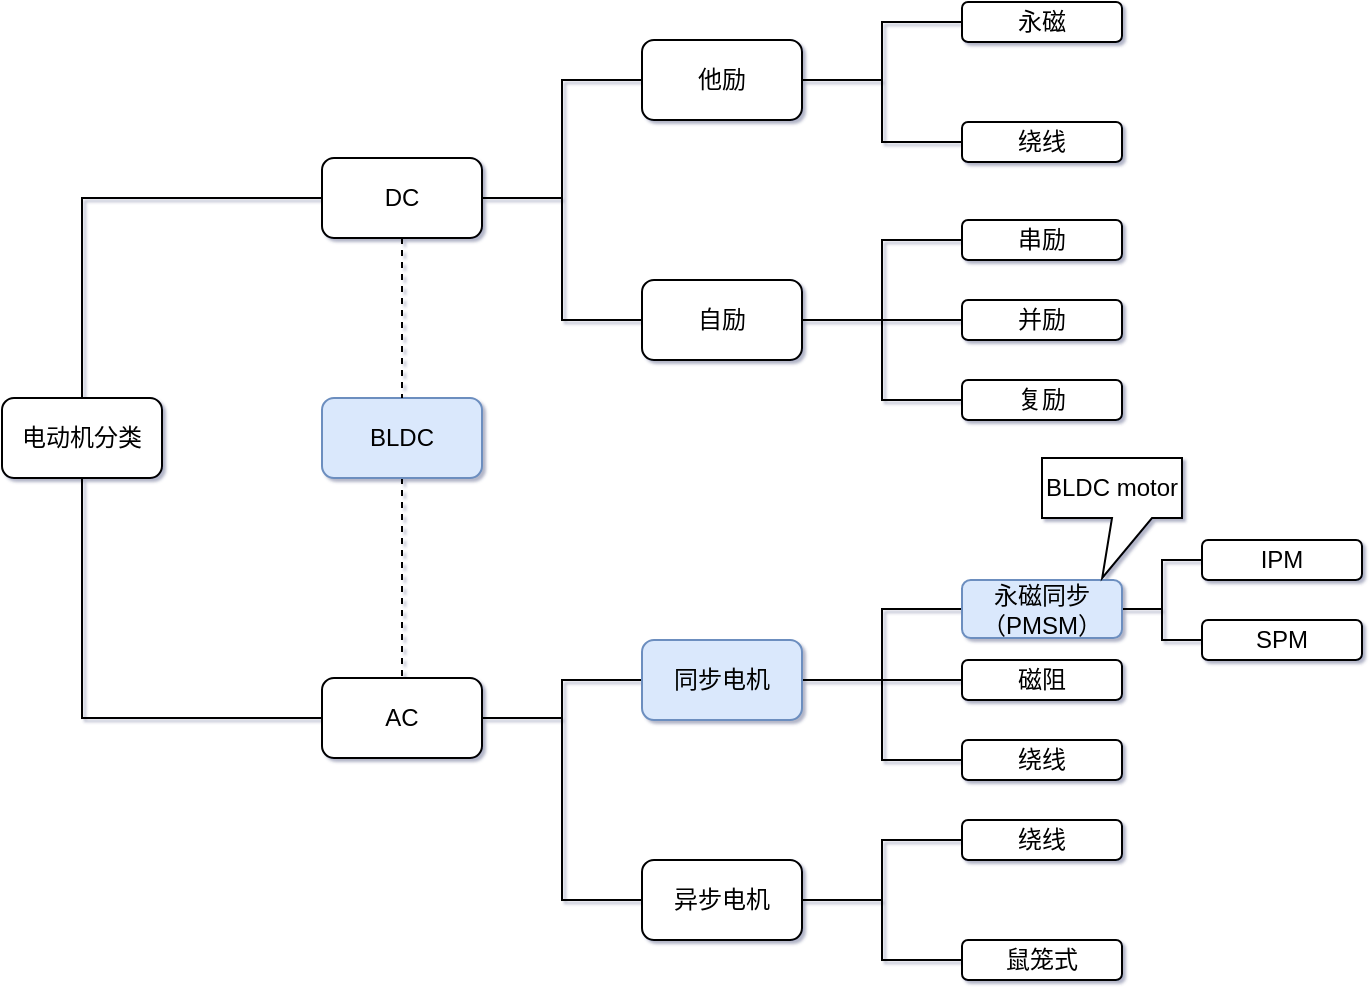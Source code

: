 <mxfile version="24.7.17">
  <diagram name="第 1 页" id="QuG7LC7sdRnxYOh98Q5U">
    <mxGraphModel dx="954" dy="558" grid="0" gridSize="10" guides="1" tooltips="1" connect="1" arrows="1" fold="1" page="1" pageScale="1" pageWidth="1169" pageHeight="827" math="0" shadow="1">
      <root>
        <mxCell id="0" />
        <mxCell id="1" parent="0" />
        <mxCell id="OboERP0wbvoQKZKiwpHj-9" style="edgeStyle=orthogonalEdgeStyle;rounded=0;orthogonalLoop=1;jettySize=auto;html=1;exitX=0.5;exitY=1;exitDx=0;exitDy=0;entryX=0;entryY=0.5;entryDx=0;entryDy=0;endArrow=none;endFill=0;" edge="1" parent="1" source="OboERP0wbvoQKZKiwpHj-1" target="OboERP0wbvoQKZKiwpHj-7">
          <mxGeometry relative="1" as="geometry" />
        </mxCell>
        <mxCell id="OboERP0wbvoQKZKiwpHj-10" style="edgeStyle=orthogonalEdgeStyle;rounded=0;orthogonalLoop=1;jettySize=auto;html=1;exitX=0.5;exitY=0;exitDx=0;exitDy=0;entryX=0;entryY=0.5;entryDx=0;entryDy=0;endArrow=none;endFill=0;" edge="1" parent="1" source="OboERP0wbvoQKZKiwpHj-1" target="OboERP0wbvoQKZKiwpHj-8">
          <mxGeometry relative="1" as="geometry" />
        </mxCell>
        <mxCell id="OboERP0wbvoQKZKiwpHj-1" value="电动机分类" style="rounded=1;whiteSpace=wrap;html=1;" vertex="1" parent="1">
          <mxGeometry x="240" y="280" width="80" height="40" as="geometry" />
        </mxCell>
        <mxCell id="OboERP0wbvoQKZKiwpHj-50" style="edgeStyle=orthogonalEdgeStyle;rounded=0;orthogonalLoop=1;jettySize=auto;html=1;exitX=0.5;exitY=1;exitDx=0;exitDy=0;entryX=0.5;entryY=0;entryDx=0;entryDy=0;endArrow=none;endFill=0;dashed=1;" edge="1" parent="1" source="OboERP0wbvoQKZKiwpHj-4" target="OboERP0wbvoQKZKiwpHj-7">
          <mxGeometry relative="1" as="geometry" />
        </mxCell>
        <mxCell id="OboERP0wbvoQKZKiwpHj-4" value="BLDC" style="rounded=1;whiteSpace=wrap;html=1;fillColor=#dae8fc;strokeColor=#6c8ebf;" vertex="1" parent="1">
          <mxGeometry x="400" y="280" width="80" height="40" as="geometry" />
        </mxCell>
        <mxCell id="OboERP0wbvoQKZKiwpHj-32" style="edgeStyle=orthogonalEdgeStyle;rounded=0;orthogonalLoop=1;jettySize=auto;html=1;exitX=1;exitY=0.5;exitDx=0;exitDy=0;entryX=0;entryY=0.5;entryDx=0;entryDy=0;endArrow=none;endFill=0;" edge="1" parent="1" source="OboERP0wbvoQKZKiwpHj-7" target="OboERP0wbvoQKZKiwpHj-30">
          <mxGeometry relative="1" as="geometry" />
        </mxCell>
        <mxCell id="OboERP0wbvoQKZKiwpHj-33" style="edgeStyle=orthogonalEdgeStyle;rounded=0;orthogonalLoop=1;jettySize=auto;html=1;exitX=1;exitY=0.5;exitDx=0;exitDy=0;entryX=0;entryY=0.5;entryDx=0;entryDy=0;endArrow=none;endFill=0;" edge="1" parent="1" source="OboERP0wbvoQKZKiwpHj-7" target="OboERP0wbvoQKZKiwpHj-31">
          <mxGeometry relative="1" as="geometry" />
        </mxCell>
        <mxCell id="OboERP0wbvoQKZKiwpHj-7" value="AC" style="rounded=1;whiteSpace=wrap;html=1;" vertex="1" parent="1">
          <mxGeometry x="400" y="420" width="80" height="40" as="geometry" />
        </mxCell>
        <mxCell id="OboERP0wbvoQKZKiwpHj-12" style="edgeStyle=orthogonalEdgeStyle;rounded=0;orthogonalLoop=1;jettySize=auto;html=1;exitX=1;exitY=0.5;exitDx=0;exitDy=0;entryX=0;entryY=0.5;entryDx=0;entryDy=0;endArrow=none;endFill=0;" edge="1" parent="1" source="OboERP0wbvoQKZKiwpHj-8" target="OboERP0wbvoQKZKiwpHj-11">
          <mxGeometry relative="1" as="geometry" />
        </mxCell>
        <mxCell id="OboERP0wbvoQKZKiwpHj-15" style="edgeStyle=orthogonalEdgeStyle;rounded=0;orthogonalLoop=1;jettySize=auto;html=1;exitX=1;exitY=0.5;exitDx=0;exitDy=0;entryX=0;entryY=0.5;entryDx=0;entryDy=0;endArrow=none;endFill=0;" edge="1" parent="1" source="OboERP0wbvoQKZKiwpHj-8" target="OboERP0wbvoQKZKiwpHj-13">
          <mxGeometry relative="1" as="geometry" />
        </mxCell>
        <mxCell id="OboERP0wbvoQKZKiwpHj-49" style="edgeStyle=orthogonalEdgeStyle;rounded=0;orthogonalLoop=1;jettySize=auto;html=1;exitX=0.5;exitY=1;exitDx=0;exitDy=0;entryX=0.5;entryY=0;entryDx=0;entryDy=0;endArrow=none;endFill=0;dashed=1;" edge="1" parent="1" source="OboERP0wbvoQKZKiwpHj-8" target="OboERP0wbvoQKZKiwpHj-4">
          <mxGeometry relative="1" as="geometry" />
        </mxCell>
        <mxCell id="OboERP0wbvoQKZKiwpHj-8" value="DC" style="rounded=1;whiteSpace=wrap;html=1;" vertex="1" parent="1">
          <mxGeometry x="400" y="160" width="80" height="40" as="geometry" />
        </mxCell>
        <mxCell id="OboERP0wbvoQKZKiwpHj-21" style="edgeStyle=orthogonalEdgeStyle;rounded=0;orthogonalLoop=1;jettySize=auto;html=1;exitX=1;exitY=0.5;exitDx=0;exitDy=0;entryX=0;entryY=0.5;entryDx=0;entryDy=0;endArrow=none;endFill=0;" edge="1" parent="1" source="OboERP0wbvoQKZKiwpHj-11" target="OboERP0wbvoQKZKiwpHj-16">
          <mxGeometry relative="1" as="geometry" />
        </mxCell>
        <mxCell id="OboERP0wbvoQKZKiwpHj-22" style="edgeStyle=orthogonalEdgeStyle;rounded=0;orthogonalLoop=1;jettySize=auto;html=1;exitX=1;exitY=0.5;exitDx=0;exitDy=0;entryX=0;entryY=0.5;entryDx=0;entryDy=0;endArrow=none;endFill=0;" edge="1" parent="1" source="OboERP0wbvoQKZKiwpHj-11" target="OboERP0wbvoQKZKiwpHj-17">
          <mxGeometry relative="1" as="geometry" />
        </mxCell>
        <mxCell id="OboERP0wbvoQKZKiwpHj-11" value="他励" style="rounded=1;whiteSpace=wrap;html=1;" vertex="1" parent="1">
          <mxGeometry x="560" y="101" width="80" height="40" as="geometry" />
        </mxCell>
        <mxCell id="OboERP0wbvoQKZKiwpHj-27" style="edgeStyle=orthogonalEdgeStyle;rounded=0;orthogonalLoop=1;jettySize=auto;html=1;exitX=1;exitY=0.5;exitDx=0;exitDy=0;entryX=0;entryY=0.5;entryDx=0;entryDy=0;endArrow=none;endFill=0;" edge="1" parent="1" source="OboERP0wbvoQKZKiwpHj-13" target="OboERP0wbvoQKZKiwpHj-23">
          <mxGeometry relative="1" as="geometry" />
        </mxCell>
        <mxCell id="OboERP0wbvoQKZKiwpHj-28" style="edgeStyle=orthogonalEdgeStyle;rounded=0;orthogonalLoop=1;jettySize=auto;html=1;exitX=1;exitY=0.5;exitDx=0;exitDy=0;entryX=0;entryY=0.5;entryDx=0;entryDy=0;endArrow=none;endFill=0;" edge="1" parent="1" source="OboERP0wbvoQKZKiwpHj-13" target="OboERP0wbvoQKZKiwpHj-24">
          <mxGeometry relative="1" as="geometry" />
        </mxCell>
        <mxCell id="OboERP0wbvoQKZKiwpHj-29" style="edgeStyle=orthogonalEdgeStyle;rounded=0;orthogonalLoop=1;jettySize=auto;html=1;exitX=1;exitY=0.5;exitDx=0;exitDy=0;entryX=0;entryY=0.5;entryDx=0;entryDy=0;endArrow=none;endFill=0;" edge="1" parent="1" source="OboERP0wbvoQKZKiwpHj-13" target="OboERP0wbvoQKZKiwpHj-25">
          <mxGeometry relative="1" as="geometry" />
        </mxCell>
        <mxCell id="OboERP0wbvoQKZKiwpHj-13" value="自励" style="rounded=1;whiteSpace=wrap;html=1;" vertex="1" parent="1">
          <mxGeometry x="560" y="221" width="80" height="40" as="geometry" />
        </mxCell>
        <mxCell id="OboERP0wbvoQKZKiwpHj-16" value="永磁" style="rounded=1;whiteSpace=wrap;html=1;" vertex="1" parent="1">
          <mxGeometry x="720" y="82" width="80" height="20" as="geometry" />
        </mxCell>
        <mxCell id="OboERP0wbvoQKZKiwpHj-17" value="绕线" style="rounded=1;whiteSpace=wrap;html=1;" vertex="1" parent="1">
          <mxGeometry x="720" y="142" width="80" height="20" as="geometry" />
        </mxCell>
        <mxCell id="OboERP0wbvoQKZKiwpHj-23" value="串励" style="rounded=1;whiteSpace=wrap;html=1;" vertex="1" parent="1">
          <mxGeometry x="720" y="191" width="80" height="20" as="geometry" />
        </mxCell>
        <mxCell id="OboERP0wbvoQKZKiwpHj-24" value="并励" style="rounded=1;whiteSpace=wrap;html=1;" vertex="1" parent="1">
          <mxGeometry x="720" y="231" width="80" height="20" as="geometry" />
        </mxCell>
        <mxCell id="OboERP0wbvoQKZKiwpHj-25" value="复励" style="rounded=1;whiteSpace=wrap;html=1;" vertex="1" parent="1">
          <mxGeometry x="720" y="271" width="80" height="20" as="geometry" />
        </mxCell>
        <mxCell id="OboERP0wbvoQKZKiwpHj-37" style="edgeStyle=orthogonalEdgeStyle;rounded=0;orthogonalLoop=1;jettySize=auto;html=1;exitX=1;exitY=0.5;exitDx=0;exitDy=0;entryX=0;entryY=0.5;entryDx=0;entryDy=0;endArrow=none;endFill=0;" edge="1" parent="1" source="OboERP0wbvoQKZKiwpHj-30" target="OboERP0wbvoQKZKiwpHj-34">
          <mxGeometry relative="1" as="geometry" />
        </mxCell>
        <mxCell id="OboERP0wbvoQKZKiwpHj-38" style="edgeStyle=orthogonalEdgeStyle;rounded=0;orthogonalLoop=1;jettySize=auto;html=1;exitX=1;exitY=0.5;exitDx=0;exitDy=0;endArrow=none;endFill=0;" edge="1" parent="1" source="OboERP0wbvoQKZKiwpHj-30" target="OboERP0wbvoQKZKiwpHj-35">
          <mxGeometry relative="1" as="geometry" />
        </mxCell>
        <mxCell id="OboERP0wbvoQKZKiwpHj-39" style="edgeStyle=orthogonalEdgeStyle;rounded=0;orthogonalLoop=1;jettySize=auto;html=1;exitX=1;exitY=0.5;exitDx=0;exitDy=0;entryX=0;entryY=0.5;entryDx=0;entryDy=0;endArrow=none;endFill=0;" edge="1" parent="1" source="OboERP0wbvoQKZKiwpHj-30" target="OboERP0wbvoQKZKiwpHj-36">
          <mxGeometry relative="1" as="geometry" />
        </mxCell>
        <mxCell id="OboERP0wbvoQKZKiwpHj-30" value="同步电机" style="rounded=1;whiteSpace=wrap;html=1;fillColor=#dae8fc;strokeColor=#6c8ebf;" vertex="1" parent="1">
          <mxGeometry x="560" y="401" width="80" height="40" as="geometry" />
        </mxCell>
        <mxCell id="OboERP0wbvoQKZKiwpHj-42" style="edgeStyle=orthogonalEdgeStyle;rounded=0;orthogonalLoop=1;jettySize=auto;html=1;exitX=1;exitY=0.5;exitDx=0;exitDy=0;entryX=0;entryY=0.5;entryDx=0;entryDy=0;endArrow=none;endFill=0;" edge="1" parent="1" source="OboERP0wbvoQKZKiwpHj-31" target="OboERP0wbvoQKZKiwpHj-40">
          <mxGeometry relative="1" as="geometry" />
        </mxCell>
        <mxCell id="OboERP0wbvoQKZKiwpHj-43" style="edgeStyle=orthogonalEdgeStyle;rounded=0;orthogonalLoop=1;jettySize=auto;html=1;exitX=1;exitY=0.5;exitDx=0;exitDy=0;entryX=0;entryY=0.5;entryDx=0;entryDy=0;endArrow=none;endFill=0;" edge="1" parent="1" source="OboERP0wbvoQKZKiwpHj-31" target="OboERP0wbvoQKZKiwpHj-41">
          <mxGeometry relative="1" as="geometry" />
        </mxCell>
        <mxCell id="OboERP0wbvoQKZKiwpHj-31" value="异步电机" style="rounded=1;whiteSpace=wrap;html=1;" vertex="1" parent="1">
          <mxGeometry x="560" y="511" width="80" height="40" as="geometry" />
        </mxCell>
        <mxCell id="OboERP0wbvoQKZKiwpHj-47" style="edgeStyle=orthogonalEdgeStyle;rounded=0;orthogonalLoop=1;jettySize=auto;html=1;exitX=1;exitY=0.5;exitDx=0;exitDy=0;entryX=0;entryY=0.5;entryDx=0;entryDy=0;endArrow=none;endFill=0;" edge="1" parent="1" source="OboERP0wbvoQKZKiwpHj-34" target="OboERP0wbvoQKZKiwpHj-44">
          <mxGeometry relative="1" as="geometry" />
        </mxCell>
        <mxCell id="OboERP0wbvoQKZKiwpHj-48" style="edgeStyle=orthogonalEdgeStyle;rounded=0;orthogonalLoop=1;jettySize=auto;html=1;exitX=1;exitY=0.5;exitDx=0;exitDy=0;entryX=0;entryY=0.5;entryDx=0;entryDy=0;endArrow=none;endFill=0;" edge="1" parent="1" source="OboERP0wbvoQKZKiwpHj-34" target="OboERP0wbvoQKZKiwpHj-45">
          <mxGeometry relative="1" as="geometry" />
        </mxCell>
        <mxCell id="OboERP0wbvoQKZKiwpHj-34" value="永磁同步（PMSM）" style="rounded=1;whiteSpace=wrap;html=1;fillColor=#dae8fc;strokeColor=#6c8ebf;" vertex="1" parent="1">
          <mxGeometry x="720" y="371" width="80" height="29" as="geometry" />
        </mxCell>
        <mxCell id="OboERP0wbvoQKZKiwpHj-35" value="磁阻" style="rounded=1;whiteSpace=wrap;html=1;" vertex="1" parent="1">
          <mxGeometry x="720" y="411" width="80" height="20" as="geometry" />
        </mxCell>
        <mxCell id="OboERP0wbvoQKZKiwpHj-36" value="绕线" style="rounded=1;whiteSpace=wrap;html=1;" vertex="1" parent="1">
          <mxGeometry x="720" y="451" width="80" height="20" as="geometry" />
        </mxCell>
        <mxCell id="OboERP0wbvoQKZKiwpHj-40" value="绕线" style="rounded=1;whiteSpace=wrap;html=1;" vertex="1" parent="1">
          <mxGeometry x="720" y="491" width="80" height="20" as="geometry" />
        </mxCell>
        <mxCell id="OboERP0wbvoQKZKiwpHj-41" value="鼠笼式" style="rounded=1;whiteSpace=wrap;html=1;" vertex="1" parent="1">
          <mxGeometry x="720" y="551" width="80" height="20" as="geometry" />
        </mxCell>
        <mxCell id="OboERP0wbvoQKZKiwpHj-44" value="IPM" style="rounded=1;whiteSpace=wrap;html=1;" vertex="1" parent="1">
          <mxGeometry x="840" y="351" width="80" height="20" as="geometry" />
        </mxCell>
        <mxCell id="OboERP0wbvoQKZKiwpHj-45" value="SPM" style="rounded=1;whiteSpace=wrap;html=1;" vertex="1" parent="1">
          <mxGeometry x="840" y="391" width="80" height="20" as="geometry" />
        </mxCell>
        <mxCell id="OboERP0wbvoQKZKiwpHj-51" value="BLDC motor" style="shape=callout;whiteSpace=wrap;html=1;perimeter=calloutPerimeter;position2=0.43;" vertex="1" parent="1">
          <mxGeometry x="760" y="310" width="70" height="60" as="geometry" />
        </mxCell>
      </root>
    </mxGraphModel>
  </diagram>
</mxfile>
